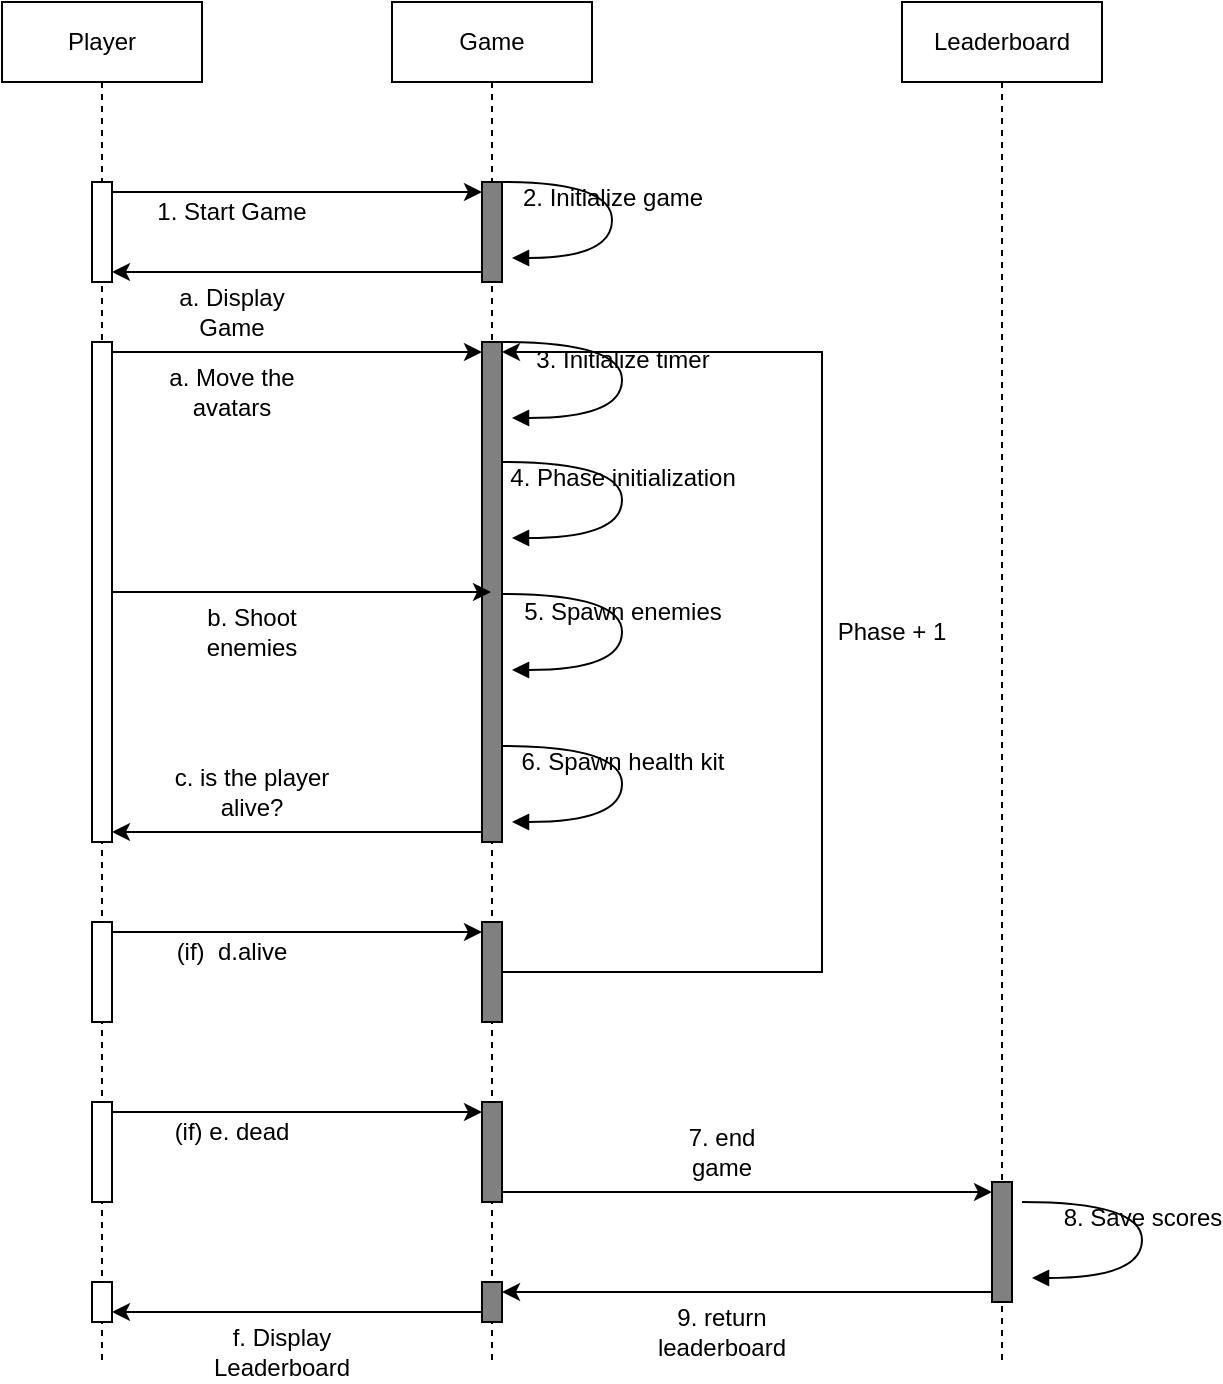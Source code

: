 <mxfile version="26.1.3">
  <diagram name="Sequence Diagram" id="ih1pJ9GeW4IVYbwsGWdL">
    <mxGraphModel dx="589" dy="855" grid="1" gridSize="10" guides="1" tooltips="1" connect="1" arrows="1" fold="1" page="1" pageScale="1" pageWidth="850" pageHeight="1100" math="0" shadow="0">
      <root>
        <mxCell id="0" />
        <mxCell id="1" parent="0" />
        <mxCell id="CCOBThH8I8G8qzhQmVKX-13" value="Game" style="shape=umlLifeline;perimeter=lifelinePerimeter;whiteSpace=wrap;html=1;container=1;dropTarget=0;collapsible=0;recursiveResize=0;outlineConnect=0;portConstraint=eastwest;newEdgeStyle={&quot;edgeStyle&quot;:&quot;elbowEdgeStyle&quot;,&quot;elbow&quot;:&quot;vertical&quot;,&quot;curved&quot;:0,&quot;rounded&quot;:0};" parent="1" vertex="1">
          <mxGeometry x="325" y="120" width="100" height="680" as="geometry" />
        </mxCell>
        <mxCell id="CCOBThH8I8G8qzhQmVKX-14" value="" style="html=1;points=[[0,0,0,0,5],[0,1,0,0,-5],[1,0,0,0,5],[1,1,0,0,-5]];perimeter=orthogonalPerimeter;outlineConnect=0;targetShapes=umlLifeline;portConstraint=eastwest;newEdgeStyle={&quot;curved&quot;:0,&quot;rounded&quot;:0};fillColor=#808080;" parent="CCOBThH8I8G8qzhQmVKX-13" vertex="1">
          <mxGeometry x="45" y="90" width="10" height="50" as="geometry" />
        </mxCell>
        <mxCell id="CCOBThH8I8G8qzhQmVKX-24" value="" style="html=1;points=[[0,0,0,0,5],[0,1,0,0,-5],[1,0,0,0,5],[1,1,0,0,-5]];perimeter=orthogonalPerimeter;outlineConnect=0;targetShapes=umlLifeline;portConstraint=eastwest;newEdgeStyle={&quot;curved&quot;:0,&quot;rounded&quot;:0};fillColor=#808080;" parent="CCOBThH8I8G8qzhQmVKX-13" vertex="1">
          <mxGeometry x="45" y="170" width="10" height="250" as="geometry" />
        </mxCell>
        <mxCell id="CCOBThH8I8G8qzhQmVKX-47" value="" style="html=1;points=[[0,0,0,0,5],[0,1,0,0,-5],[1,0,0,0,5],[1,1,0,0,-5]];perimeter=orthogonalPerimeter;outlineConnect=0;targetShapes=umlLifeline;portConstraint=eastwest;newEdgeStyle={&quot;curved&quot;:0,&quot;rounded&quot;:0};fillColor=#808080;" parent="CCOBThH8I8G8qzhQmVKX-13" vertex="1">
          <mxGeometry x="45" y="460" width="10" height="50" as="geometry" />
        </mxCell>
        <mxCell id="CCOBThH8I8G8qzhQmVKX-51" style="edgeStyle=orthogonalEdgeStyle;rounded=0;orthogonalLoop=1;jettySize=auto;html=1;curved=0;entryX=1;entryY=0;entryDx=0;entryDy=5;entryPerimeter=0;" parent="CCOBThH8I8G8qzhQmVKX-13" source="CCOBThH8I8G8qzhQmVKX-47" target="CCOBThH8I8G8qzhQmVKX-24" edge="1">
          <mxGeometry relative="1" as="geometry">
            <Array as="points">
              <mxPoint x="215" y="485" />
              <mxPoint x="215" y="175" />
            </Array>
          </mxGeometry>
        </mxCell>
        <mxCell id="CCOBThH8I8G8qzhQmVKX-54" value="" style="html=1;points=[[0,0,0,0,5],[0,1,0,0,-5],[1,0,0,0,5],[1,1,0,0,-5]];perimeter=orthogonalPerimeter;outlineConnect=0;targetShapes=umlLifeline;portConstraint=eastwest;newEdgeStyle={&quot;curved&quot;:0,&quot;rounded&quot;:0};fillColor=#808080;" parent="CCOBThH8I8G8qzhQmVKX-13" vertex="1">
          <mxGeometry x="45" y="550" width="10" height="50" as="geometry" />
        </mxCell>
        <mxCell id="CCOBThH8I8G8qzhQmVKX-59" value="" style="html=1;points=[[0,0,0,0,5],[0,1,0,0,-5],[1,0,0,0,5],[1,1,0,0,-5]];perimeter=orthogonalPerimeter;outlineConnect=0;targetShapes=umlLifeline;portConstraint=eastwest;newEdgeStyle={&quot;curved&quot;:0,&quot;rounded&quot;:0};fillColor=#808080;" parent="CCOBThH8I8G8qzhQmVKX-13" vertex="1">
          <mxGeometry x="45" y="640" width="10" height="20" as="geometry" />
        </mxCell>
        <mxCell id="CCOBThH8I8G8qzhQmVKX-15" value="Player" style="shape=umlLifeline;perimeter=lifelinePerimeter;whiteSpace=wrap;html=1;container=1;dropTarget=0;collapsible=0;recursiveResize=0;outlineConnect=0;portConstraint=eastwest;newEdgeStyle={&quot;edgeStyle&quot;:&quot;elbowEdgeStyle&quot;,&quot;elbow&quot;:&quot;vertical&quot;,&quot;curved&quot;:0,&quot;rounded&quot;:0};" parent="1" vertex="1">
          <mxGeometry x="130" y="120" width="100" height="680" as="geometry" />
        </mxCell>
        <mxCell id="CCOBThH8I8G8qzhQmVKX-16" value="" style="html=1;points=[[0,0,0,0,5],[0,1,0,0,-5],[1,0,0,0,5],[1,1,0,0,-5]];perimeter=orthogonalPerimeter;outlineConnect=0;targetShapes=umlLifeline;portConstraint=eastwest;newEdgeStyle={&quot;curved&quot;:0,&quot;rounded&quot;:0};" parent="CCOBThH8I8G8qzhQmVKX-15" vertex="1">
          <mxGeometry x="45" y="90" width="10" height="50" as="geometry" />
        </mxCell>
        <mxCell id="CCOBThH8I8G8qzhQmVKX-36" value="" style="html=1;points=[[0,0,0,0,5],[0,1,0,0,-5],[1,0,0,0,5],[1,1,0,0,-5]];perimeter=orthogonalPerimeter;outlineConnect=0;targetShapes=umlLifeline;portConstraint=eastwest;newEdgeStyle={&quot;curved&quot;:0,&quot;rounded&quot;:0};" parent="CCOBThH8I8G8qzhQmVKX-15" vertex="1">
          <mxGeometry x="45" y="170" width="10" height="250" as="geometry" />
        </mxCell>
        <mxCell id="CCOBThH8I8G8qzhQmVKX-46" value="" style="html=1;points=[[0,0,0,0,5],[0,1,0,0,-5],[1,0,0,0,5],[1,1,0,0,-5]];perimeter=orthogonalPerimeter;outlineConnect=0;targetShapes=umlLifeline;portConstraint=eastwest;newEdgeStyle={&quot;curved&quot;:0,&quot;rounded&quot;:0};" parent="CCOBThH8I8G8qzhQmVKX-15" vertex="1">
          <mxGeometry x="45" y="460" width="10" height="50" as="geometry" />
        </mxCell>
        <mxCell id="CCOBThH8I8G8qzhQmVKX-53" value="" style="html=1;points=[[0,0,0,0,5],[0,1,0,0,-5],[1,0,0,0,5],[1,1,0,0,-5]];perimeter=orthogonalPerimeter;outlineConnect=0;targetShapes=umlLifeline;portConstraint=eastwest;newEdgeStyle={&quot;curved&quot;:0,&quot;rounded&quot;:0};" parent="CCOBThH8I8G8qzhQmVKX-15" vertex="1">
          <mxGeometry x="45" y="550" width="10" height="50" as="geometry" />
        </mxCell>
        <mxCell id="CCOBThH8I8G8qzhQmVKX-62" value="" style="html=1;points=[[0,0,0,0,5],[0,1,0,0,-5],[1,0,0,0,5],[1,1,0,0,-5]];perimeter=orthogonalPerimeter;outlineConnect=0;targetShapes=umlLifeline;portConstraint=eastwest;newEdgeStyle={&quot;curved&quot;:0,&quot;rounded&quot;:0};" parent="CCOBThH8I8G8qzhQmVKX-15" vertex="1">
          <mxGeometry x="45" y="640" width="10" height="20" as="geometry" />
        </mxCell>
        <mxCell id="CCOBThH8I8G8qzhQmVKX-17" value="Leaderboard" style="shape=umlLifeline;perimeter=lifelinePerimeter;whiteSpace=wrap;html=1;container=1;dropTarget=0;collapsible=0;recursiveResize=0;outlineConnect=0;portConstraint=eastwest;newEdgeStyle={&quot;edgeStyle&quot;:&quot;elbowEdgeStyle&quot;,&quot;elbow&quot;:&quot;vertical&quot;,&quot;curved&quot;:0,&quot;rounded&quot;:0};" parent="1" vertex="1">
          <mxGeometry x="580" y="120" width="100" height="680" as="geometry" />
        </mxCell>
        <mxCell id="CCOBThH8I8G8qzhQmVKX-18" value="" style="html=1;points=[[0,0,0,0,5],[0,1,0,0,-5],[1,0,0,0,5],[1,1,0,0,-5]];perimeter=orthogonalPerimeter;outlineConnect=0;targetShapes=umlLifeline;portConstraint=eastwest;newEdgeStyle={&quot;curved&quot;:0,&quot;rounded&quot;:0};fillColor=#808080;" parent="CCOBThH8I8G8qzhQmVKX-17" vertex="1">
          <mxGeometry x="45" y="590" width="10" height="60" as="geometry" />
        </mxCell>
        <mxCell id="CCOBThH8I8G8qzhQmVKX-19" style="edgeStyle=orthogonalEdgeStyle;rounded=0;orthogonalLoop=1;jettySize=auto;html=1;curved=0;exitX=1;exitY=0;exitDx=0;exitDy=5;exitPerimeter=0;entryX=0;entryY=0;entryDx=0;entryDy=5;entryPerimeter=0;" parent="1" source="CCOBThH8I8G8qzhQmVKX-16" target="CCOBThH8I8G8qzhQmVKX-14" edge="1">
          <mxGeometry relative="1" as="geometry" />
        </mxCell>
        <mxCell id="CCOBThH8I8G8qzhQmVKX-20" value="1. Start Game" style="text;html=1;align=center;verticalAlign=middle;whiteSpace=wrap;rounded=0;" parent="1" vertex="1">
          <mxGeometry x="200" y="210" width="90" height="30" as="geometry" />
        </mxCell>
        <mxCell id="CCOBThH8I8G8qzhQmVKX-28" value="&lt;span style=&quot;font-family: Helvetica; text-wrap-mode: wrap;&quot;&gt;2. Initialize game&lt;/span&gt;" style="html=1;verticalAlign=bottom;endArrow=block;labelBackgroundColor=none;fontFamily=Verdana;fontSize=12;elbow=vertical;edgeStyle=orthogonalEdgeStyle;curved=1;entryX=1;entryY=0.286;entryPerimeter=0;exitX=1.038;exitY=0.345;exitPerimeter=0;" parent="1" edge="1">
          <mxGeometry x="0.007" relative="1" as="geometry">
            <mxPoint x="380" y="210" as="sourcePoint" />
            <mxPoint x="385" y="248" as="targetPoint" />
            <Array as="points">
              <mxPoint x="435" y="210" />
              <mxPoint x="435" y="248" />
            </Array>
            <mxPoint as="offset" />
          </mxGeometry>
        </mxCell>
        <mxCell id="CCOBThH8I8G8qzhQmVKX-29" value="&lt;span style=&quot;font-family: Helvetica; text-wrap-mode: wrap;&quot;&gt;3. Initialize timer&lt;/span&gt;" style="html=1;verticalAlign=bottom;endArrow=block;labelBackgroundColor=none;fontFamily=Verdana;fontSize=12;elbow=vertical;edgeStyle=orthogonalEdgeStyle;curved=1;entryX=1;entryY=0.286;entryPerimeter=0;exitX=1.038;exitY=0.345;exitPerimeter=0;" parent="1" edge="1">
          <mxGeometry x="0.01" relative="1" as="geometry">
            <mxPoint x="380" y="290" as="sourcePoint" />
            <mxPoint x="385" y="328" as="targetPoint" />
            <Array as="points">
              <mxPoint x="440" y="290" />
              <mxPoint x="440" y="328" />
            </Array>
            <mxPoint as="offset" />
          </mxGeometry>
        </mxCell>
        <mxCell id="CCOBThH8I8G8qzhQmVKX-32" value="&lt;span style=&quot;font-family: Helvetica; text-wrap-mode: wrap;&quot;&gt;4. Phase initialization&lt;/span&gt;" style="html=1;verticalAlign=bottom;endArrow=block;labelBackgroundColor=none;fontFamily=Verdana;fontSize=12;elbow=vertical;edgeStyle=orthogonalEdgeStyle;curved=1;entryX=1;entryY=0.286;entryPerimeter=0;exitX=1.038;exitY=0.345;exitPerimeter=0;" parent="1" edge="1">
          <mxGeometry x="0.006" relative="1" as="geometry">
            <mxPoint x="380" y="350" as="sourcePoint" />
            <mxPoint x="385" y="388" as="targetPoint" />
            <Array as="points">
              <mxPoint x="440" y="350" />
              <mxPoint x="440" y="388" />
            </Array>
            <mxPoint as="offset" />
          </mxGeometry>
        </mxCell>
        <mxCell id="CCOBThH8I8G8qzhQmVKX-34" value="&lt;span style=&quot;font-family: Helvetica; text-wrap-mode: wrap;&quot;&gt;5. Spawn enemies&lt;/span&gt;" style="html=1;verticalAlign=bottom;endArrow=block;labelBackgroundColor=none;fontFamily=Verdana;fontSize=12;elbow=vertical;edgeStyle=orthogonalEdgeStyle;curved=1;entryX=1;entryY=0.286;entryPerimeter=0;exitX=1.038;exitY=0.345;exitPerimeter=0;" parent="1" edge="1">
          <mxGeometry x="0.01" relative="1" as="geometry">
            <mxPoint x="380" y="416" as="sourcePoint" />
            <mxPoint x="385" y="454" as="targetPoint" />
            <Array as="points">
              <mxPoint x="440" y="416" />
              <mxPoint x="440" y="454" />
            </Array>
            <mxPoint as="offset" />
          </mxGeometry>
        </mxCell>
        <mxCell id="CCOBThH8I8G8qzhQmVKX-35" value="&lt;span style=&quot;font-family: Helvetica; text-wrap-mode: wrap;&quot;&gt;6. Spawn health kit&lt;/span&gt;" style="html=1;verticalAlign=bottom;endArrow=block;labelBackgroundColor=none;fontFamily=Verdana;fontSize=12;elbow=vertical;edgeStyle=orthogonalEdgeStyle;curved=1;entryX=1;entryY=0.286;entryPerimeter=0;exitX=1.038;exitY=0.345;exitPerimeter=0;" parent="1" edge="1">
          <mxGeometry x="0.006" relative="1" as="geometry">
            <mxPoint x="380" y="492" as="sourcePoint" />
            <mxPoint x="385" y="530" as="targetPoint" />
            <Array as="points">
              <mxPoint x="440" y="492" />
              <mxPoint x="440" y="530" />
            </Array>
            <mxPoint as="offset" />
          </mxGeometry>
        </mxCell>
        <mxCell id="CCOBThH8I8G8qzhQmVKX-38" style="edgeStyle=orthogonalEdgeStyle;rounded=0;orthogonalLoop=1;jettySize=auto;html=1;curved=0;exitX=1;exitY=0;exitDx=0;exitDy=5;exitPerimeter=0;entryX=0;entryY=0;entryDx=0;entryDy=5;entryPerimeter=0;" parent="1" source="CCOBThH8I8G8qzhQmVKX-36" target="CCOBThH8I8G8qzhQmVKX-24" edge="1">
          <mxGeometry relative="1" as="geometry" />
        </mxCell>
        <mxCell id="CCOBThH8I8G8qzhQmVKX-39" value="a. Move the avatars" style="text;html=1;align=center;verticalAlign=middle;whiteSpace=wrap;rounded=0;" parent="1" vertex="1">
          <mxGeometry x="200" y="300" width="90" height="30" as="geometry" />
        </mxCell>
        <mxCell id="CCOBThH8I8G8qzhQmVKX-41" value="" style="endArrow=classic;html=1;rounded=0;" parent="1" source="CCOBThH8I8G8qzhQmVKX-36" target="CCOBThH8I8G8qzhQmVKX-13" edge="1">
          <mxGeometry width="50" height="50" relative="1" as="geometry">
            <mxPoint x="190" y="360" as="sourcePoint" />
            <mxPoint x="240" y="310" as="targetPoint" />
          </mxGeometry>
        </mxCell>
        <mxCell id="CCOBThH8I8G8qzhQmVKX-42" value="b. Shoot enemies" style="text;html=1;align=center;verticalAlign=middle;whiteSpace=wrap;rounded=0;" parent="1" vertex="1">
          <mxGeometry x="210" y="420" width="90" height="30" as="geometry" />
        </mxCell>
        <mxCell id="CCOBThH8I8G8qzhQmVKX-44" style="edgeStyle=orthogonalEdgeStyle;rounded=0;orthogonalLoop=1;jettySize=auto;html=1;curved=0;exitX=0;exitY=1;exitDx=0;exitDy=-5;exitPerimeter=0;entryX=1;entryY=1;entryDx=0;entryDy=-5;entryPerimeter=0;" parent="1" source="CCOBThH8I8G8qzhQmVKX-24" target="CCOBThH8I8G8qzhQmVKX-36" edge="1">
          <mxGeometry relative="1" as="geometry" />
        </mxCell>
        <mxCell id="CCOBThH8I8G8qzhQmVKX-45" value="c. is the player alive?" style="text;html=1;align=center;verticalAlign=middle;whiteSpace=wrap;rounded=0;" parent="1" vertex="1">
          <mxGeometry x="210" y="500" width="90" height="30" as="geometry" />
        </mxCell>
        <mxCell id="CCOBThH8I8G8qzhQmVKX-48" style="edgeStyle=orthogonalEdgeStyle;rounded=0;orthogonalLoop=1;jettySize=auto;html=1;curved=0;exitX=1;exitY=0;exitDx=0;exitDy=5;exitPerimeter=0;entryX=0;entryY=0;entryDx=0;entryDy=5;entryPerimeter=0;" parent="1" source="CCOBThH8I8G8qzhQmVKX-46" target="CCOBThH8I8G8qzhQmVKX-47" edge="1">
          <mxGeometry relative="1" as="geometry" />
        </mxCell>
        <mxCell id="CCOBThH8I8G8qzhQmVKX-49" value="(if)&amp;nbsp; d.alive" style="text;html=1;align=center;verticalAlign=middle;whiteSpace=wrap;rounded=0;" parent="1" vertex="1">
          <mxGeometry x="200" y="580" width="90" height="30" as="geometry" />
        </mxCell>
        <mxCell id="CCOBThH8I8G8qzhQmVKX-52" value="Phase + 1" style="text;html=1;align=center;verticalAlign=middle;whiteSpace=wrap;rounded=0;" parent="1" vertex="1">
          <mxGeometry x="530" y="420" width="90" height="30" as="geometry" />
        </mxCell>
        <mxCell id="CCOBThH8I8G8qzhQmVKX-55" style="edgeStyle=orthogonalEdgeStyle;rounded=0;orthogonalLoop=1;jettySize=auto;html=1;curved=0;exitX=1;exitY=0;exitDx=0;exitDy=5;exitPerimeter=0;entryX=0;entryY=0;entryDx=0;entryDy=5;entryPerimeter=0;" parent="1" source="CCOBThH8I8G8qzhQmVKX-53" target="CCOBThH8I8G8qzhQmVKX-54" edge="1">
          <mxGeometry relative="1" as="geometry" />
        </mxCell>
        <mxCell id="CCOBThH8I8G8qzhQmVKX-56" value="(if) e. dead" style="text;html=1;align=center;verticalAlign=middle;whiteSpace=wrap;rounded=0;" parent="1" vertex="1">
          <mxGeometry x="200" y="670" width="90" height="30" as="geometry" />
        </mxCell>
        <mxCell id="CCOBThH8I8G8qzhQmVKX-58" style="edgeStyle=orthogonalEdgeStyle;rounded=0;orthogonalLoop=1;jettySize=auto;html=1;curved=0;exitX=1;exitY=1;exitDx=0;exitDy=-5;exitPerimeter=0;entryX=0;entryY=0;entryDx=0;entryDy=5;entryPerimeter=0;" parent="1" source="CCOBThH8I8G8qzhQmVKX-54" target="CCOBThH8I8G8qzhQmVKX-18" edge="1">
          <mxGeometry relative="1" as="geometry" />
        </mxCell>
        <mxCell id="CCOBThH8I8G8qzhQmVKX-60" style="edgeStyle=orthogonalEdgeStyle;rounded=0;orthogonalLoop=1;jettySize=auto;html=1;curved=0;exitX=0;exitY=1;exitDx=0;exitDy=-5;exitPerimeter=0;entryX=1;entryY=0;entryDx=0;entryDy=5;entryPerimeter=0;" parent="1" source="CCOBThH8I8G8qzhQmVKX-18" target="CCOBThH8I8G8qzhQmVKX-59" edge="1">
          <mxGeometry relative="1" as="geometry" />
        </mxCell>
        <mxCell id="CCOBThH8I8G8qzhQmVKX-61" value="7. end game" style="text;html=1;align=center;verticalAlign=middle;whiteSpace=wrap;rounded=0;" parent="1" vertex="1">
          <mxGeometry x="460" y="680" width="60" height="30" as="geometry" />
        </mxCell>
        <mxCell id="CCOBThH8I8G8qzhQmVKX-63" value="&lt;span style=&quot;font-family: Helvetica; text-wrap-mode: wrap;&quot;&gt;8. Save scores&lt;/span&gt;" style="html=1;verticalAlign=bottom;endArrow=block;labelBackgroundColor=none;fontFamily=Verdana;fontSize=12;elbow=vertical;edgeStyle=orthogonalEdgeStyle;curved=1;entryX=1;entryY=0.286;entryPerimeter=0;exitX=1.038;exitY=0.345;exitPerimeter=0;" parent="1" edge="1">
          <mxGeometry x="0.006" relative="1" as="geometry">
            <mxPoint x="640" y="720" as="sourcePoint" />
            <mxPoint x="645" y="758" as="targetPoint" />
            <Array as="points">
              <mxPoint x="700" y="720" />
              <mxPoint x="700" y="758" />
            </Array>
            <mxPoint as="offset" />
          </mxGeometry>
        </mxCell>
        <mxCell id="CCOBThH8I8G8qzhQmVKX-64" value="9. return leaderboard" style="text;html=1;align=center;verticalAlign=middle;whiteSpace=wrap;rounded=0;" parent="1" vertex="1">
          <mxGeometry x="460" y="770" width="60" height="30" as="geometry" />
        </mxCell>
        <mxCell id="CCOBThH8I8G8qzhQmVKX-65" style="edgeStyle=orthogonalEdgeStyle;rounded=0;orthogonalLoop=1;jettySize=auto;html=1;curved=0;exitX=0;exitY=1;exitDx=0;exitDy=-5;exitPerimeter=0;entryX=1;entryY=1;entryDx=0;entryDy=-5;entryPerimeter=0;" parent="1" source="CCOBThH8I8G8qzhQmVKX-59" target="CCOBThH8I8G8qzhQmVKX-62" edge="1">
          <mxGeometry relative="1" as="geometry" />
        </mxCell>
        <mxCell id="CCOBThH8I8G8qzhQmVKX-66" style="edgeStyle=orthogonalEdgeStyle;rounded=0;orthogonalLoop=1;jettySize=auto;html=1;curved=0;exitX=0;exitY=1;exitDx=0;exitDy=-5;exitPerimeter=0;entryX=1;entryY=1;entryDx=0;entryDy=-5;entryPerimeter=0;" parent="1" source="CCOBThH8I8G8qzhQmVKX-14" target="CCOBThH8I8G8qzhQmVKX-16" edge="1">
          <mxGeometry relative="1" as="geometry" />
        </mxCell>
        <mxCell id="CCOBThH8I8G8qzhQmVKX-67" value="a. Display Game" style="text;html=1;align=center;verticalAlign=middle;whiteSpace=wrap;rounded=0;" parent="1" vertex="1">
          <mxGeometry x="200" y="260" width="90" height="30" as="geometry" />
        </mxCell>
        <mxCell id="CCOBThH8I8G8qzhQmVKX-68" value="f. Display Leaderboard" style="text;html=1;align=center;verticalAlign=middle;whiteSpace=wrap;rounded=0;" parent="1" vertex="1">
          <mxGeometry x="240" y="780" width="60" height="30" as="geometry" />
        </mxCell>
      </root>
    </mxGraphModel>
  </diagram>
</mxfile>
